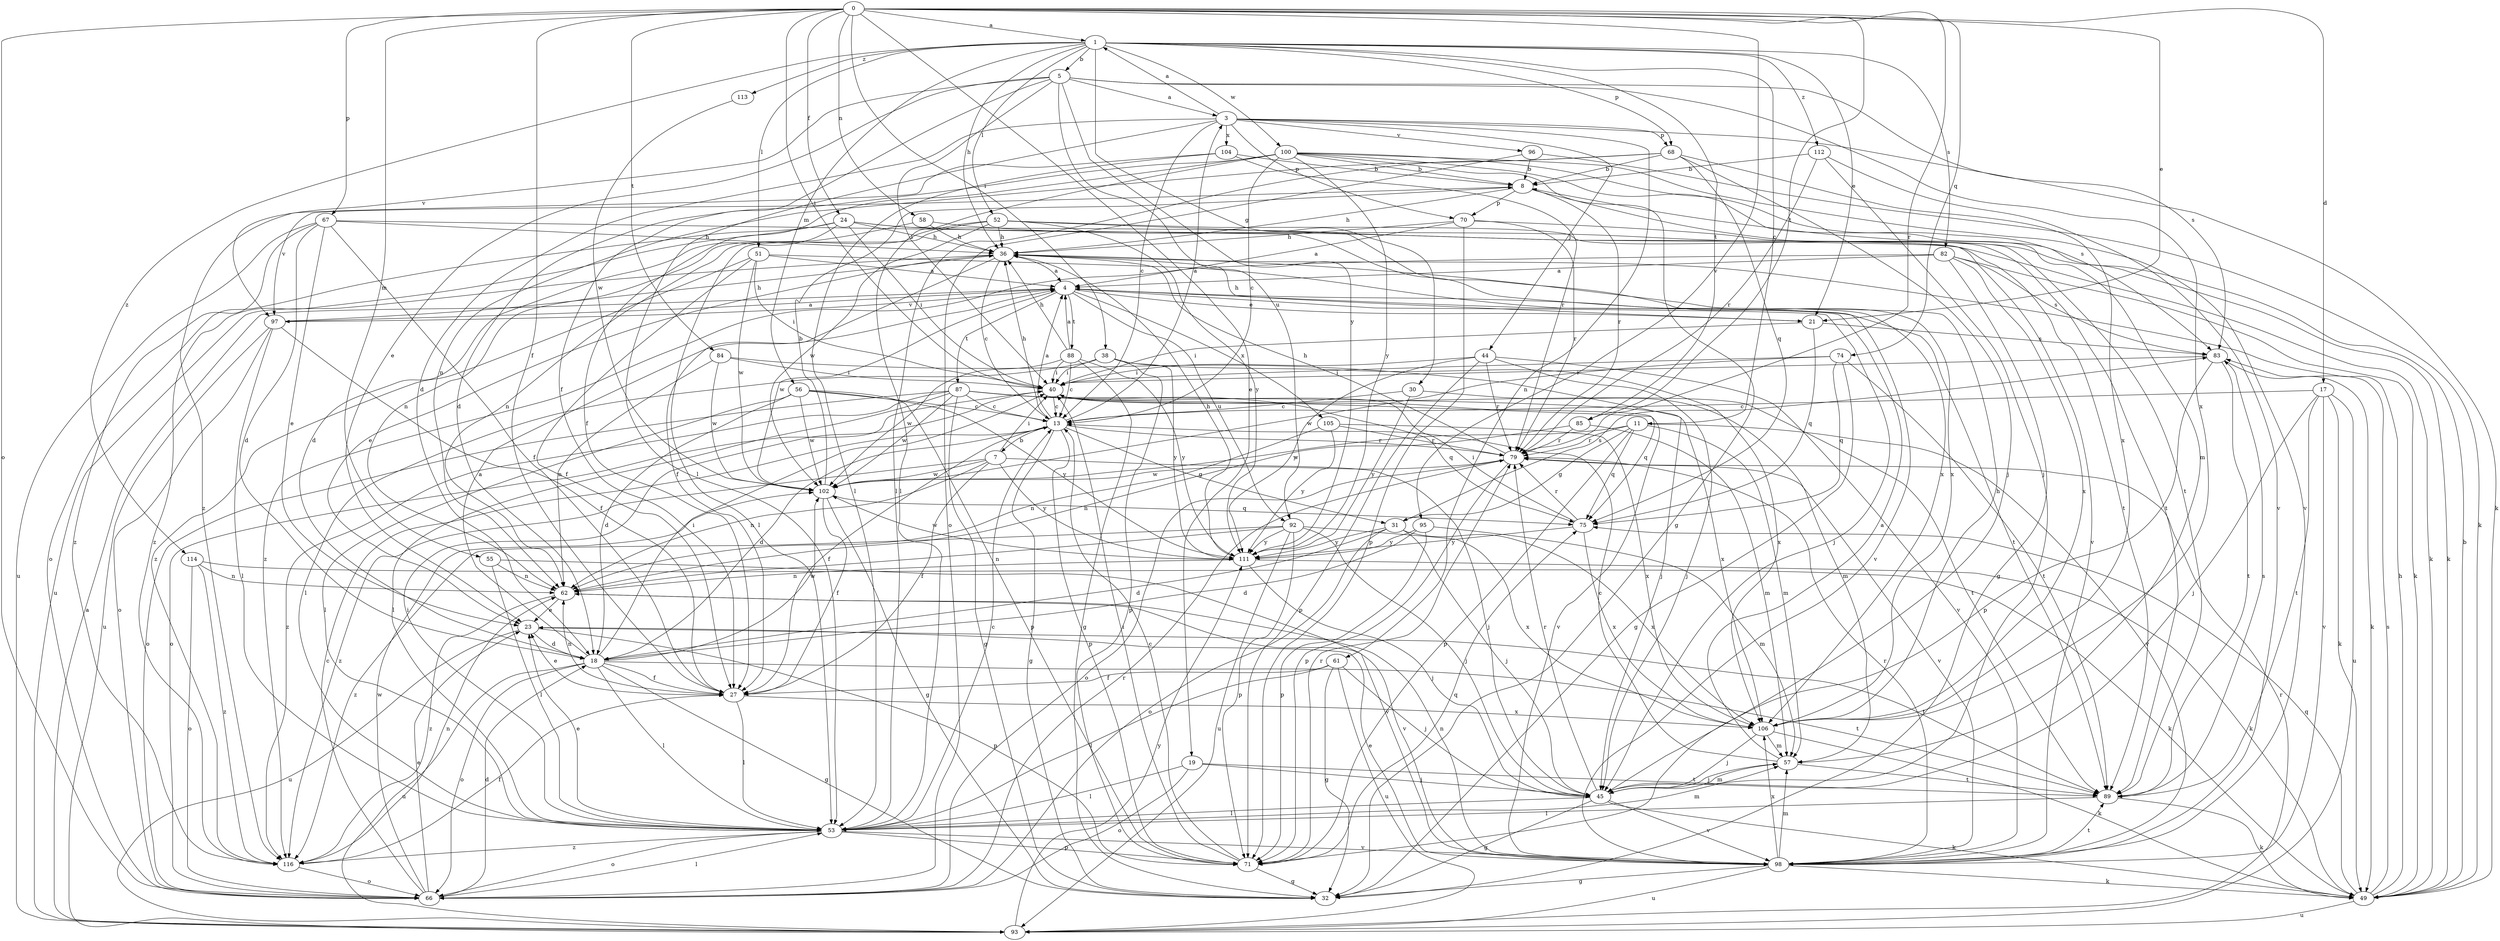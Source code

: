 strict digraph  {
0;
1;
3;
4;
5;
7;
8;
11;
13;
17;
18;
19;
21;
23;
24;
27;
30;
31;
32;
36;
38;
40;
44;
45;
49;
51;
52;
53;
55;
56;
57;
58;
61;
62;
66;
67;
68;
70;
71;
74;
75;
79;
82;
83;
84;
85;
87;
88;
89;
92;
93;
95;
96;
97;
98;
100;
102;
104;
105;
106;
111;
112;
113;
114;
116;
0 -> 1  [label=a];
0 -> 17  [label=d];
0 -> 19  [label=e];
0 -> 21  [label=e];
0 -> 24  [label=f];
0 -> 27  [label=f];
0 -> 38  [label=i];
0 -> 40  [label=i];
0 -> 55  [label=m];
0 -> 58  [label=n];
0 -> 66  [label=o];
0 -> 67  [label=p];
0 -> 74  [label=q];
0 -> 79  [label=r];
0 -> 84  [label=t];
0 -> 85  [label=t];
0 -> 95  [label=v];
1 -> 5  [label=b];
1 -> 11  [label=c];
1 -> 21  [label=e];
1 -> 30  [label=g];
1 -> 36  [label=h];
1 -> 51  [label=l];
1 -> 52  [label=l];
1 -> 56  [label=m];
1 -> 68  [label=p];
1 -> 82  [label=s];
1 -> 85  [label=t];
1 -> 100  [label=w];
1 -> 112  [label=z];
1 -> 113  [label=z];
1 -> 114  [label=z];
3 -> 1  [label=a];
3 -> 13  [label=c];
3 -> 18  [label=d];
3 -> 44  [label=j];
3 -> 49  [label=k];
3 -> 53  [label=l];
3 -> 61  [label=n];
3 -> 68  [label=p];
3 -> 70  [label=p];
3 -> 96  [label=v];
3 -> 104  [label=x];
4 -> 21  [label=e];
4 -> 45  [label=j];
4 -> 87  [label=t];
4 -> 88  [label=t];
4 -> 89  [label=t];
4 -> 92  [label=u];
4 -> 97  [label=v];
4 -> 102  [label=w];
4 -> 105  [label=x];
5 -> 3  [label=a];
5 -> 23  [label=e];
5 -> 27  [label=f];
5 -> 40  [label=i];
5 -> 83  [label=s];
5 -> 92  [label=u];
5 -> 97  [label=v];
5 -> 106  [label=x];
5 -> 111  [label=y];
7 -> 27  [label=f];
7 -> 40  [label=i];
7 -> 45  [label=j];
7 -> 62  [label=n];
7 -> 102  [label=w];
7 -> 111  [label=y];
7 -> 116  [label=z];
8 -> 36  [label=h];
8 -> 70  [label=p];
8 -> 79  [label=r];
8 -> 89  [label=t];
8 -> 97  [label=v];
11 -> 31  [label=g];
11 -> 57  [label=m];
11 -> 71  [label=p];
11 -> 75  [label=q];
11 -> 79  [label=r];
11 -> 98  [label=v];
11 -> 102  [label=w];
13 -> 3  [label=a];
13 -> 4  [label=a];
13 -> 7  [label=b];
13 -> 18  [label=d];
13 -> 27  [label=f];
13 -> 31  [label=g];
13 -> 32  [label=g];
13 -> 36  [label=h];
13 -> 71  [label=p];
13 -> 79  [label=r];
17 -> 13  [label=c];
17 -> 45  [label=j];
17 -> 49  [label=k];
17 -> 89  [label=t];
17 -> 93  [label=u];
17 -> 98  [label=v];
18 -> 4  [label=a];
18 -> 27  [label=f];
18 -> 32  [label=g];
18 -> 40  [label=i];
18 -> 53  [label=l];
18 -> 66  [label=o];
18 -> 89  [label=t];
18 -> 93  [label=u];
18 -> 102  [label=w];
19 -> 45  [label=j];
19 -> 53  [label=l];
19 -> 66  [label=o];
19 -> 89  [label=t];
21 -> 36  [label=h];
21 -> 40  [label=i];
21 -> 75  [label=q];
21 -> 83  [label=s];
23 -> 18  [label=d];
23 -> 71  [label=p];
23 -> 89  [label=t];
23 -> 93  [label=u];
24 -> 18  [label=d];
24 -> 36  [label=h];
24 -> 40  [label=i];
24 -> 49  [label=k];
24 -> 66  [label=o];
24 -> 106  [label=x];
24 -> 116  [label=z];
27 -> 23  [label=e];
27 -> 53  [label=l];
27 -> 62  [label=n];
27 -> 106  [label=x];
30 -> 13  [label=c];
30 -> 57  [label=m];
30 -> 111  [label=y];
31 -> 18  [label=d];
31 -> 45  [label=j];
31 -> 66  [label=o];
31 -> 83  [label=s];
31 -> 106  [label=x];
31 -> 111  [label=y];
36 -> 4  [label=a];
36 -> 13  [label=c];
36 -> 23  [label=e];
36 -> 27  [label=f];
36 -> 93  [label=u];
38 -> 40  [label=i];
38 -> 53  [label=l];
38 -> 71  [label=p];
38 -> 106  [label=x];
38 -> 111  [label=y];
40 -> 13  [label=c];
40 -> 66  [label=o];
40 -> 75  [label=q];
40 -> 89  [label=t];
44 -> 40  [label=i];
44 -> 45  [label=j];
44 -> 71  [label=p];
44 -> 79  [label=r];
44 -> 98  [label=v];
44 -> 111  [label=y];
45 -> 32  [label=g];
45 -> 49  [label=k];
45 -> 53  [label=l];
45 -> 57  [label=m];
45 -> 79  [label=r];
45 -> 98  [label=v];
49 -> 8  [label=b];
49 -> 36  [label=h];
49 -> 75  [label=q];
49 -> 83  [label=s];
49 -> 93  [label=u];
51 -> 4  [label=a];
51 -> 27  [label=f];
51 -> 40  [label=i];
51 -> 98  [label=v];
51 -> 102  [label=w];
51 -> 116  [label=z];
52 -> 36  [label=h];
52 -> 53  [label=l];
52 -> 62  [label=n];
52 -> 89  [label=t];
52 -> 98  [label=v];
52 -> 102  [label=w];
52 -> 111  [label=y];
53 -> 13  [label=c];
53 -> 23  [label=e];
53 -> 40  [label=i];
53 -> 57  [label=m];
53 -> 66  [label=o];
53 -> 71  [label=p];
53 -> 98  [label=v];
53 -> 116  [label=z];
55 -> 53  [label=l];
55 -> 62  [label=n];
55 -> 98  [label=v];
56 -> 13  [label=c];
56 -> 18  [label=d];
56 -> 53  [label=l];
56 -> 71  [label=p];
56 -> 102  [label=w];
56 -> 111  [label=y];
57 -> 4  [label=a];
57 -> 13  [label=c];
57 -> 45  [label=j];
57 -> 89  [label=t];
58 -> 36  [label=h];
58 -> 62  [label=n];
58 -> 89  [label=t];
61 -> 27  [label=f];
61 -> 32  [label=g];
61 -> 45  [label=j];
61 -> 53  [label=l];
61 -> 93  [label=u];
62 -> 23  [label=e];
62 -> 98  [label=v];
62 -> 116  [label=z];
66 -> 13  [label=c];
66 -> 18  [label=d];
66 -> 23  [label=e];
66 -> 53  [label=l];
66 -> 79  [label=r];
66 -> 102  [label=w];
67 -> 18  [label=d];
67 -> 23  [label=e];
67 -> 27  [label=f];
67 -> 36  [label=h];
67 -> 93  [label=u];
67 -> 106  [label=x];
67 -> 116  [label=z];
68 -> 8  [label=b];
68 -> 45  [label=j];
68 -> 53  [label=l];
68 -> 62  [label=n];
68 -> 75  [label=q];
68 -> 106  [label=x];
70 -> 4  [label=a];
70 -> 36  [label=h];
70 -> 49  [label=k];
70 -> 71  [label=p];
70 -> 79  [label=r];
71 -> 13  [label=c];
71 -> 32  [label=g];
71 -> 40  [label=i];
71 -> 75  [label=q];
71 -> 79  [label=r];
74 -> 32  [label=g];
74 -> 40  [label=i];
74 -> 75  [label=q];
74 -> 89  [label=t];
74 -> 102  [label=w];
75 -> 40  [label=i];
75 -> 79  [label=r];
75 -> 106  [label=x];
75 -> 111  [label=y];
79 -> 36  [label=h];
79 -> 66  [label=o];
79 -> 71  [label=p];
79 -> 98  [label=v];
79 -> 102  [label=w];
82 -> 4  [label=a];
82 -> 32  [label=g];
82 -> 49  [label=k];
82 -> 83  [label=s];
82 -> 106  [label=x];
82 -> 116  [label=z];
83 -> 40  [label=i];
83 -> 49  [label=k];
83 -> 71  [label=p];
83 -> 89  [label=t];
84 -> 40  [label=i];
84 -> 45  [label=j];
84 -> 62  [label=n];
84 -> 102  [label=w];
85 -> 57  [label=m];
85 -> 62  [label=n];
85 -> 79  [label=r];
87 -> 13  [label=c];
87 -> 32  [label=g];
87 -> 53  [label=l];
87 -> 66  [label=o];
87 -> 75  [label=q];
87 -> 98  [label=v];
87 -> 102  [label=w];
87 -> 106  [label=x];
87 -> 116  [label=z];
88 -> 4  [label=a];
88 -> 13  [label=c];
88 -> 32  [label=g];
88 -> 36  [label=h];
88 -> 40  [label=i];
88 -> 102  [label=w];
88 -> 111  [label=y];
89 -> 49  [label=k];
89 -> 53  [label=l];
89 -> 83  [label=s];
92 -> 45  [label=j];
92 -> 62  [label=n];
92 -> 71  [label=p];
92 -> 93  [label=u];
92 -> 106  [label=x];
92 -> 111  [label=y];
92 -> 116  [label=z];
93 -> 4  [label=a];
93 -> 79  [label=r];
93 -> 111  [label=y];
95 -> 18  [label=d];
95 -> 57  [label=m];
95 -> 71  [label=p];
95 -> 111  [label=y];
96 -> 8  [label=b];
96 -> 49  [label=k];
96 -> 66  [label=o];
97 -> 4  [label=a];
97 -> 27  [label=f];
97 -> 36  [label=h];
97 -> 53  [label=l];
97 -> 66  [label=o];
97 -> 93  [label=u];
98 -> 23  [label=e];
98 -> 32  [label=g];
98 -> 49  [label=k];
98 -> 57  [label=m];
98 -> 62  [label=n];
98 -> 79  [label=r];
98 -> 89  [label=t];
98 -> 93  [label=u];
98 -> 106  [label=x];
100 -> 8  [label=b];
100 -> 13  [label=c];
100 -> 18  [label=d];
100 -> 27  [label=f];
100 -> 32  [label=g];
100 -> 53  [label=l];
100 -> 57  [label=m];
100 -> 83  [label=s];
100 -> 98  [label=v];
100 -> 111  [label=y];
102 -> 8  [label=b];
102 -> 27  [label=f];
102 -> 32  [label=g];
102 -> 75  [label=q];
104 -> 8  [label=b];
104 -> 53  [label=l];
104 -> 79  [label=r];
104 -> 116  [label=z];
105 -> 62  [label=n];
105 -> 79  [label=r];
105 -> 106  [label=x];
105 -> 111  [label=y];
106 -> 36  [label=h];
106 -> 45  [label=j];
106 -> 49  [label=k];
106 -> 57  [label=m];
111 -> 36  [label=h];
111 -> 45  [label=j];
111 -> 49  [label=k];
111 -> 62  [label=n];
111 -> 102  [label=w];
112 -> 8  [label=b];
112 -> 45  [label=j];
112 -> 79  [label=r];
112 -> 98  [label=v];
113 -> 102  [label=w];
114 -> 49  [label=k];
114 -> 62  [label=n];
114 -> 66  [label=o];
114 -> 116  [label=z];
116 -> 27  [label=f];
116 -> 62  [label=n];
116 -> 66  [label=o];
}
